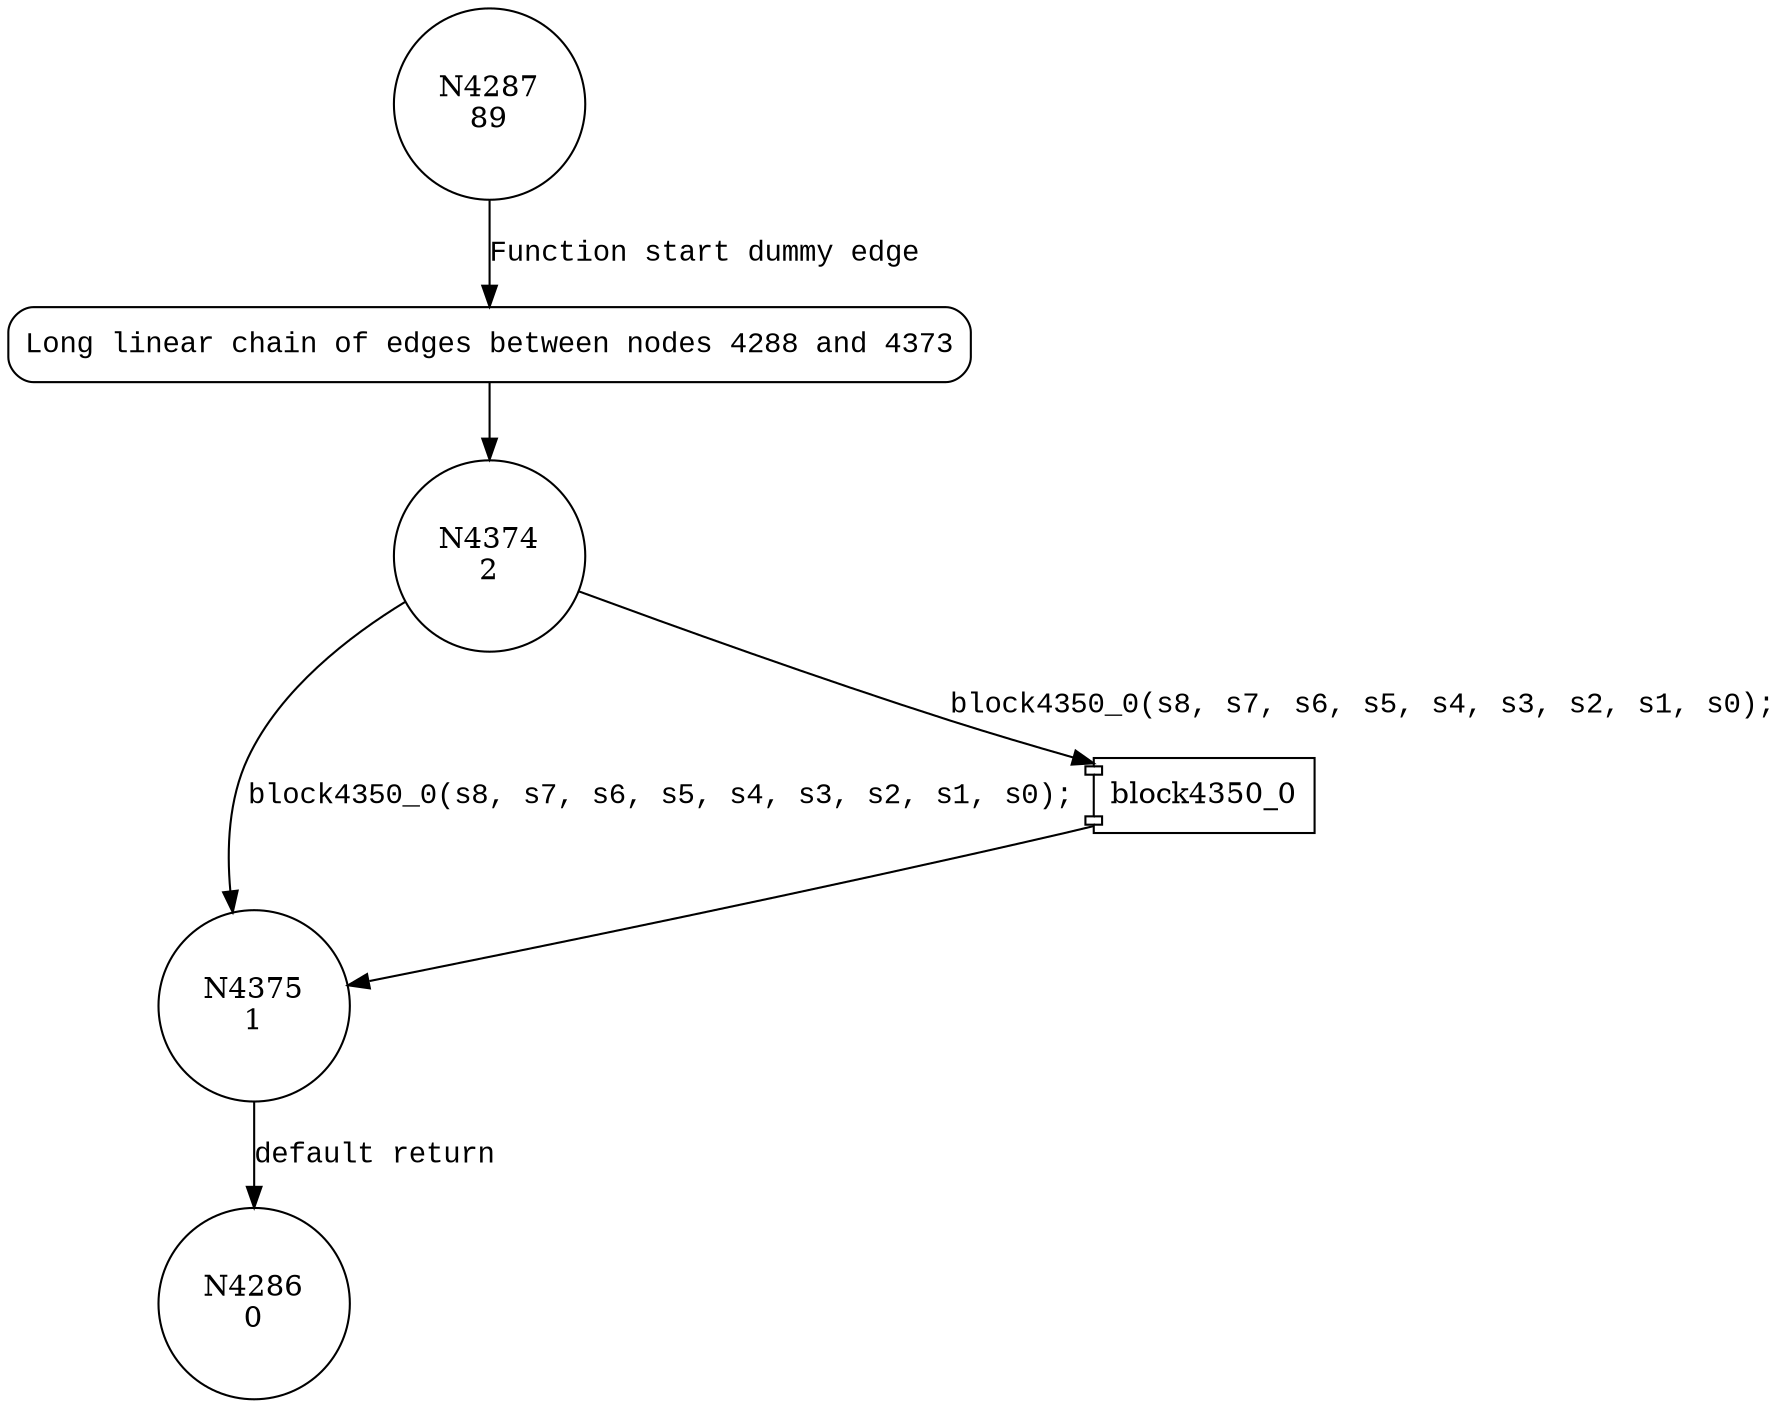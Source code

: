 digraph block4195_0 {
4287 [shape="circle" label="N4287\n89"]
4288 [shape="circle" label="N4288\n88"]
4374 [shape="circle" label="N4374\n2"]
4375 [shape="circle" label="N4375\n1"]
4286 [shape="circle" label="N4286\n0"]
4288 [style="filled,bold" penwidth="1" fillcolor="white" fontname="Courier New" shape="Mrecord" label="Long linear chain of edges between nodes 4288 and 4373"]
4288 -> 4374[label=""]
4287 -> 4288 [label="Function start dummy edge" fontname="Courier New"]
100122 [shape="component" label="block4350_0"]
4374 -> 100122 [label="block4350_0(s8, s7, s6, s5, s4, s3, s2, s1, s0);" fontname="Courier New"]
100122 -> 4375 [label="" fontname="Courier New"]
4374 -> 4375 [label="block4350_0(s8, s7, s6, s5, s4, s3, s2, s1, s0);" fontname="Courier New"]
4375 -> 4286 [label="default return" fontname="Courier New"]
}